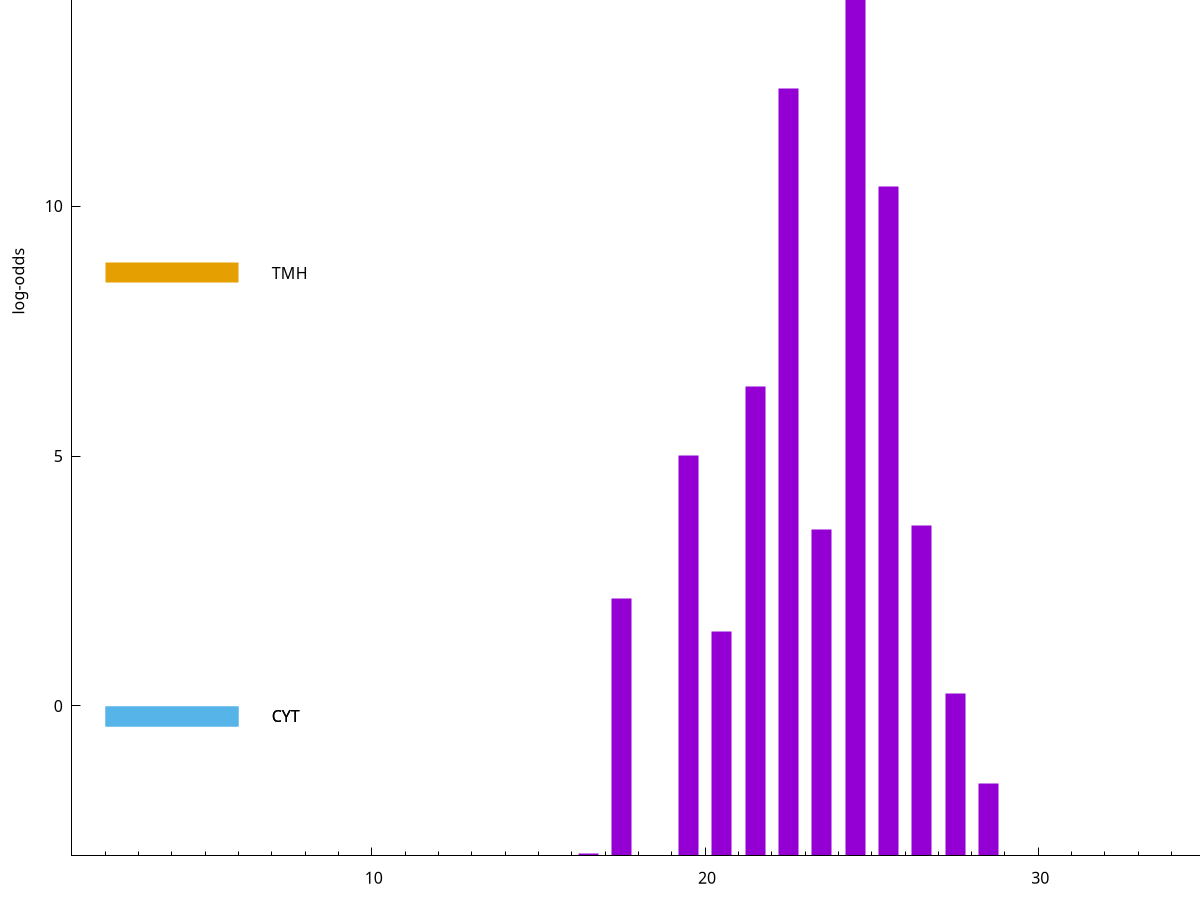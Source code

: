 set title "LipoP predictions for SRR4017825.gff"
set size 2., 1.4
set xrange [1:70] 
set mxtics 10
set yrange [-3:20]
set y2range [0:23]
set ylabel "log-odds"
set term postscript eps color solid "Helvetica" 30
set output "SRR4017825.gff15.eps"
set arrow from 2,15.7205 to 6,15.7205 nohead lt 1 lw 20
set label "SpI" at 7,15.7205
set arrow from 2,8.66411 to 6,8.66411 nohead lt 4 lw 20
set label "TMH" at 7,8.66411
set arrow from 2,-0.200913 to 6,-0.200913 nohead lt 3 lw 20
set label "CYT" at 7,-0.200913
set arrow from 2,-0.200913 to 6,-0.200913 nohead lt 3 lw 20
set label "CYT" at 7,-0.200913
set arrow from 2,15.7205 to 6,15.7205 nohead lt 1 lw 20
set label "SpI" at 7,15.7205
# NOTE: The scores below are the log-odds scores with the threshold
# NOTE: subtracted (a hack to make gnuplot make the histogram all
# NOTE: look nice).
plot "-" axes x1y2 title "" with impulses lt 1 lw 20
24.500000 18.527800
22.500000 15.359700
25.500000 13.394600
21.500000 9.386220
19.500000 8.011610
26.500000 6.603640
23.500000 6.529320
17.500000 5.153330
20.500000 4.492030
27.500000 3.252111
28.500000 1.447790
16.500000 0.055150
e
exit
